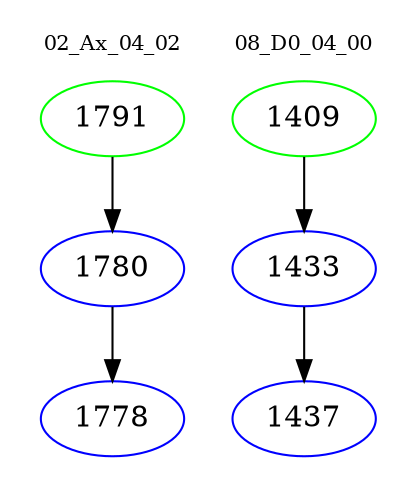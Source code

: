 digraph{
subgraph cluster_0 {
color = white
label = "02_Ax_04_02";
fontsize=10;
T0_1791 [label="1791", color="green"]
T0_1791 -> T0_1780 [color="black"]
T0_1780 [label="1780", color="blue"]
T0_1780 -> T0_1778 [color="black"]
T0_1778 [label="1778", color="blue"]
}
subgraph cluster_1 {
color = white
label = "08_D0_04_00";
fontsize=10;
T1_1409 [label="1409", color="green"]
T1_1409 -> T1_1433 [color="black"]
T1_1433 [label="1433", color="blue"]
T1_1433 -> T1_1437 [color="black"]
T1_1437 [label="1437", color="blue"]
}
}
